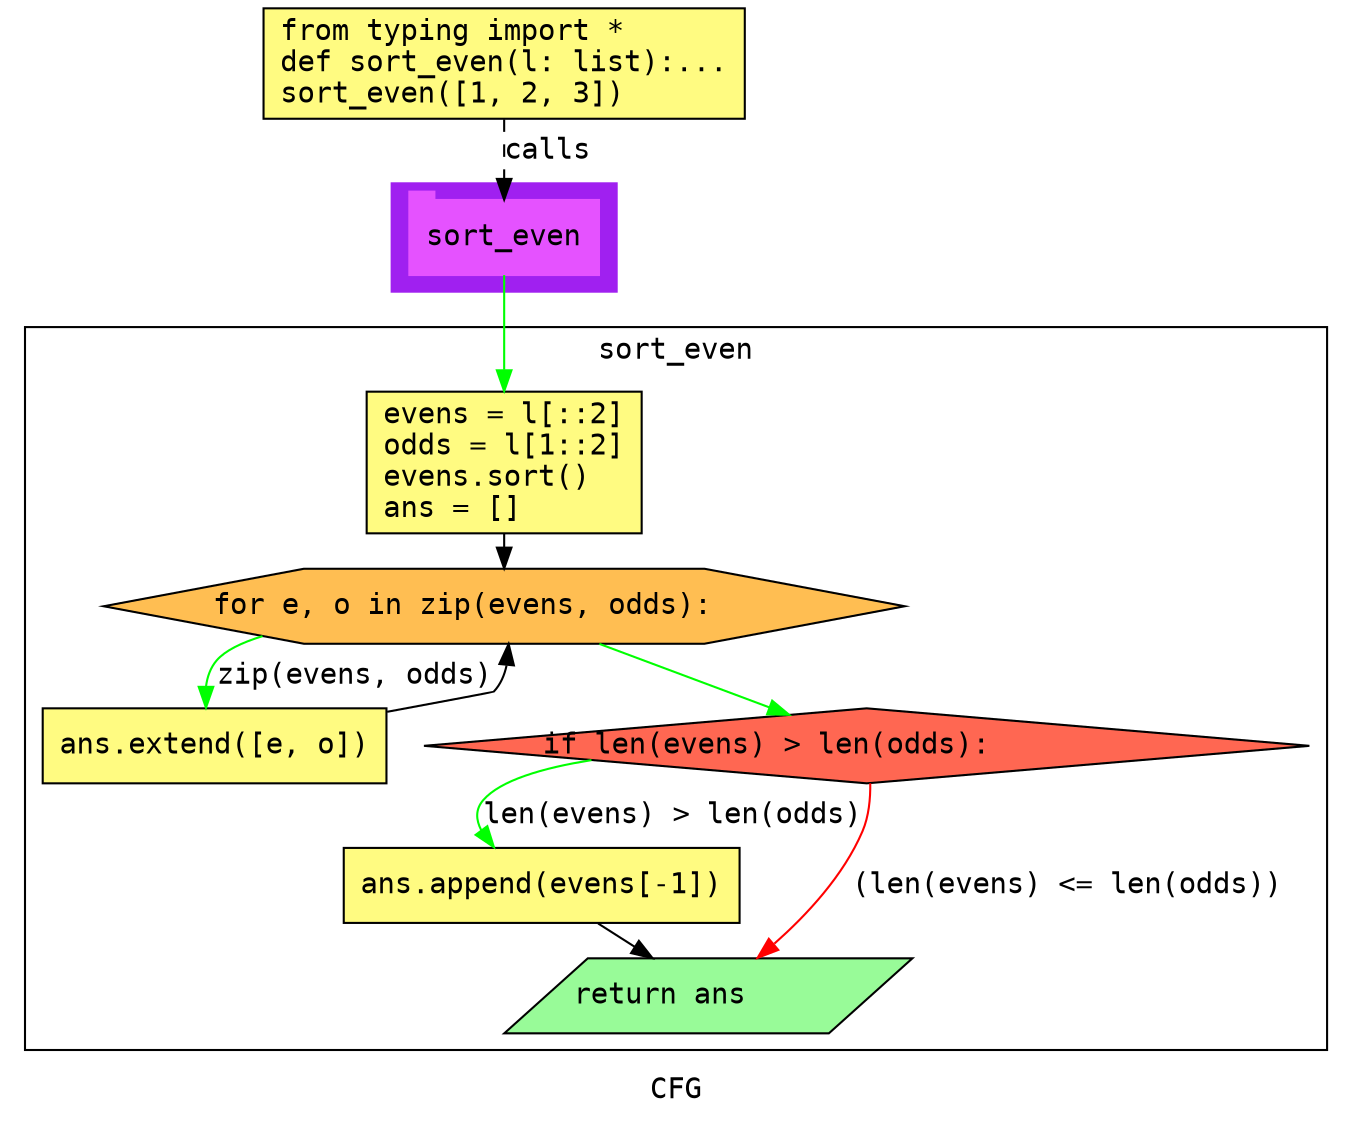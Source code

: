 digraph cluster608CFG {
	graph [bb="0,0,640,531",
		compound=True,
		fontname="DejaVu Sans Mono",
		label=CFG,
		lheight=0.21,
		lp="320,11.5",
		lwidth=0.35,
		pack=False,
		rankdir=TB,
		ranksep=0.02
	];
	node [fontname="DejaVu Sans Mono",
		label="\N"
	];
	edge [fontname="DejaVu Sans Mono"];
	subgraph cluster_1 {
		graph [bb="184,395,292,447",
			color=purple,
			compound=true,
			fontname="DejaVu Sans Mono",
			label="",
			rankdir=TB,
			ranksep=0.02,
			shape=tab,
			style=filled
		];
		node [fontname="DejaVu Sans Mono"];
		edge [fontname="DejaVu Sans Mono"];
		17	[color="#E552FF",
			height=0.5,
			label=sort_even,
			linenum="[15]",
			pos="238,421",
			shape=tab,
			style=filled,
			width=1.2639];
	}
	subgraph cluster4sort_even {
		graph [bb="8,31,632,378",
			compound=True,
			fontname="DejaVu Sans Mono",
			label=sort_even,
			lheight=0.21,
			lp="320,366.5",
			lwidth=1.04,
			pack=False,
			rankdir=TB,
			ranksep=0.02
		];
		node [fontname="DejaVu Sans Mono"];
		edge [fontname="DejaVu Sans Mono"];
		subgraph cluster_3 {
			graph [color=purple,
				compound=true,
				fontname="DejaVu Sans Mono",
				label="",
				rankdir=TB,
				ranksep=0.02,
				shape=tab,
				style=filled
			];
			node [fontname="DejaVu Sans Mono"];
			edge [fontname="DejaVu Sans Mono"];
		}
		subgraph cluster_5 {
			graph [color=purple,
				compound=true,
				fontname="DejaVu Sans Mono",
				label="",
				rankdir=TB,
				ranksep=0.02,
				shape=tab,
				style=filled
			];
			node [fontname="DejaVu Sans Mono"];
			edge [fontname="DejaVu Sans Mono"];
		}
		subgraph cluster_7 {
			graph [color=purple,
				compound=true,
				fontname="DejaVu Sans Mono",
				label="",
				rankdir=TB,
				ranksep=0.02,
				shape=tab,
				style=filled
			];
			node [fontname="DejaVu Sans Mono"];
			edge [fontname="DejaVu Sans Mono"];
		}
		subgraph cluster_8 {
			graph [color=purple,
				compound=true,
				fontname="DejaVu Sans Mono",
				label="",
				rankdir=TB,
				ranksep=0.02,
				shape=tab,
				style=filled
			];
			node [fontname="DejaVu Sans Mono"];
			edge [fontname="DejaVu Sans Mono"];
		}
		subgraph cluster_12 {
			graph [color=purple,
				compound=true,
				fontname="DejaVu Sans Mono",
				label="",
				rankdir=TB,
				ranksep=0.02,
				shape=tab,
				style=filled
			];
			node [fontname="DejaVu Sans Mono"];
			edge [fontname="DejaVu Sans Mono"];
		}
		3	[fillcolor="#FFFB81",
			height=0.94444,
			label="evens = l[::2]\lodds = l[1::2]\levens.sort()\lans = []\l",
			linenum="[5, 6, 7, 8]",
			pos="238,313",
			shape=rectangle,
			style="filled,solid",
			width=1.8333];
		5	[fillcolor="#FFBE52",
			height=0.5,
			label="for e, o in zip(evens, odds):\l",
			linenum="[9]",
			pos="238,244",
			shape=hexagon,
			style="filled,solid",
			width=5.3368];
		3 -> 5	[color=black,
			pos="e,238,262.13 238,278.89 238,276.72 238,274.54 238,272.39"];
		7	[fillcolor="#FFFB81",
			height=0.5,
			label="ans.extend([e, o])\l",
			linenum="[10]",
			pos="99,177",
			shape=rectangle,
			style="filled,solid",
			width=2.2917];
		5 -> 7	[color=green,
			label="zip(evens, odds)",
			lp="162.5,210.5",
			pos="e,92.63,195.25 119.17,230.17 108.53,226.98 100.18,222.99 96,218 92.998,214.42 91.774,209.97 91.604,205.36"];
		8	[fillcolor="#FF6752",
			height=0.5,
			label="if len(evens) > len(odds):\l",
			linenum="[11]",
			pos="412,177",
			shape=diamond,
			style="filled,solid",
			width=5.8979];
		5 -> 8	[color=green,
			pos="e,374.79,191.9 283.72,225.92 308.89,216.52 340.08,204.87 365.39,195.41"];
		7 -> 5	[color=black,
			pos="e,240.14,225.9 181.82,193.33 209.21,198.42 232.86,202.86 233,203 236.27,206.48 238.16,210.94 239.16,215.62"];
		12	[fillcolor="#FFFB81",
			height=0.5,
			label="ans.append(evens[-1])\l",
			linenum="[12]",
			pos="255,110",
			shape=rectangle,
			style="filled,solid",
			width=2.6389];
		8 -> 12	[color=green,
			label="len(evens) > len(odds)",
			lp="318,143.5",
			pos="e,232.08,128.34 279.19,170.21 255.22,166.4 235.21,160.4 227,151 223.07,146.5 223.42,141.45 226,136.49"];
		13	[fillcolor="#98fb98",
			height=0.5,
			label="return ans\l",
			linenum="[13]",
			pos="335,57",
			shape=parallelogram,
			style="filled,solid",
			width=2.6206];
		8 -> 13	[color=red,
			label="(len(evens) <= len(odds))",
			lp="507.5,110",
			pos="e,358.13,75.026 413.22,159.04 413.13,151.68 412.16,143.13 409,136 399.6,114.78 381.88,95.775 366.13,81.837"];
		12 -> 13	[color=black,
			pos="e,308.22,75.075 282.08,91.734 287.75,88.122 293.8,84.264 299.71,80.495"];
	}
	1	[fillcolor="#FFFB81",
		height=0.73611,
		label="from typing import *\ldef sort_even(l: list):...\lsort_even([1, 2, 3])\l",
		linenum="[1]",
		pos="238,504.5",
		shape=rectangle,
		style="filled,solid",
		width=3.2083];
	1 -> 17	[label=calls,
		lp="259,462.5",
		pos="e,238,439.13 238,477.71 238,468.66 238,458.47 238,449.3",
		style=dashed];
	17 -> 3	[color=green,
		pos="e,238,347.25 238,402.97 238,390.68 238,373.5 238,357.52"];
}

